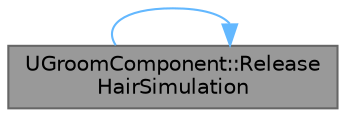 digraph "UGroomComponent::ReleaseHairSimulation"
{
 // INTERACTIVE_SVG=YES
 // LATEX_PDF_SIZE
  bgcolor="transparent";
  edge [fontname=Helvetica,fontsize=10,labelfontname=Helvetica,labelfontsize=10];
  node [fontname=Helvetica,fontsize=10,shape=box,height=0.2,width=0.4];
  rankdir="LR";
  Node1 [id="Node000001",label="UGroomComponent::Release\lHairSimulation",height=0.2,width=0.4,color="gray40", fillcolor="grey60", style="filled", fontcolor="black",tooltip="Release Niagara components."];
  Node1 -> Node1 [id="edge1_Node000001_Node000001",color="steelblue1",style="solid",tooltip=" "];
}
